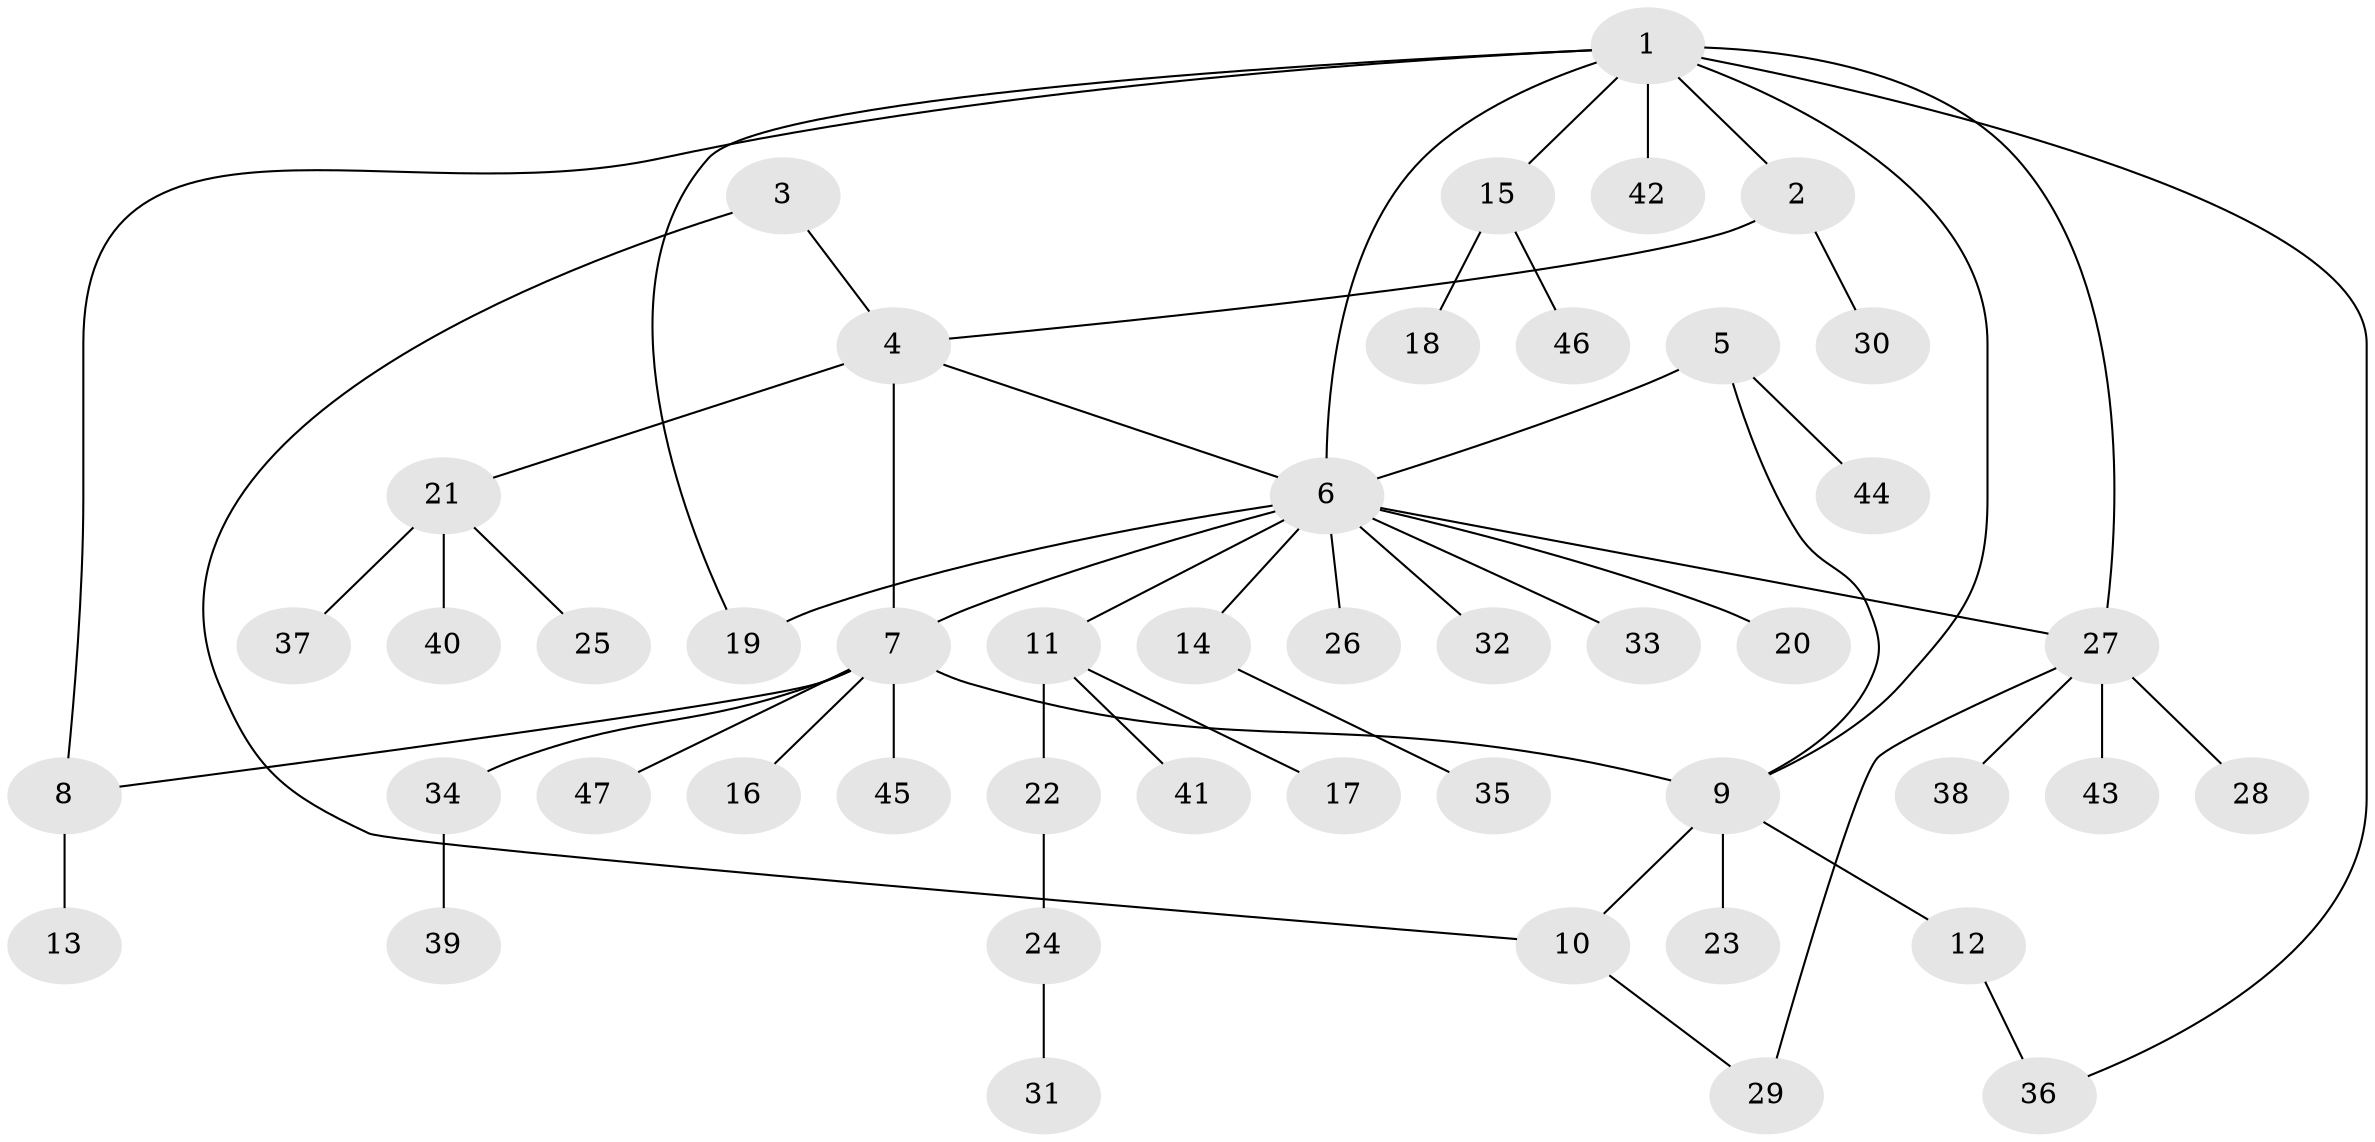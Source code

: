 // Generated by graph-tools (version 1.1) at 2025/02/03/09/25 03:02:50]
// undirected, 47 vertices, 56 edges
graph export_dot {
graph [start="1"]
  node [color=gray90,style=filled];
  1;
  2;
  3;
  4;
  5;
  6;
  7;
  8;
  9;
  10;
  11;
  12;
  13;
  14;
  15;
  16;
  17;
  18;
  19;
  20;
  21;
  22;
  23;
  24;
  25;
  26;
  27;
  28;
  29;
  30;
  31;
  32;
  33;
  34;
  35;
  36;
  37;
  38;
  39;
  40;
  41;
  42;
  43;
  44;
  45;
  46;
  47;
  1 -- 2;
  1 -- 6;
  1 -- 8;
  1 -- 9;
  1 -- 15;
  1 -- 19;
  1 -- 27;
  1 -- 36;
  1 -- 42;
  2 -- 4;
  2 -- 30;
  3 -- 4;
  3 -- 10;
  4 -- 6;
  4 -- 7;
  4 -- 21;
  5 -- 6;
  5 -- 9;
  5 -- 44;
  6 -- 7;
  6 -- 11;
  6 -- 14;
  6 -- 19;
  6 -- 20;
  6 -- 26;
  6 -- 27;
  6 -- 32;
  6 -- 33;
  7 -- 8;
  7 -- 9;
  7 -- 16;
  7 -- 34;
  7 -- 45;
  7 -- 47;
  8 -- 13;
  9 -- 10;
  9 -- 12;
  9 -- 23;
  10 -- 29;
  11 -- 17;
  11 -- 22;
  11 -- 41;
  12 -- 36;
  14 -- 35;
  15 -- 18;
  15 -- 46;
  21 -- 25;
  21 -- 37;
  21 -- 40;
  22 -- 24;
  24 -- 31;
  27 -- 28;
  27 -- 29;
  27 -- 38;
  27 -- 43;
  34 -- 39;
}

